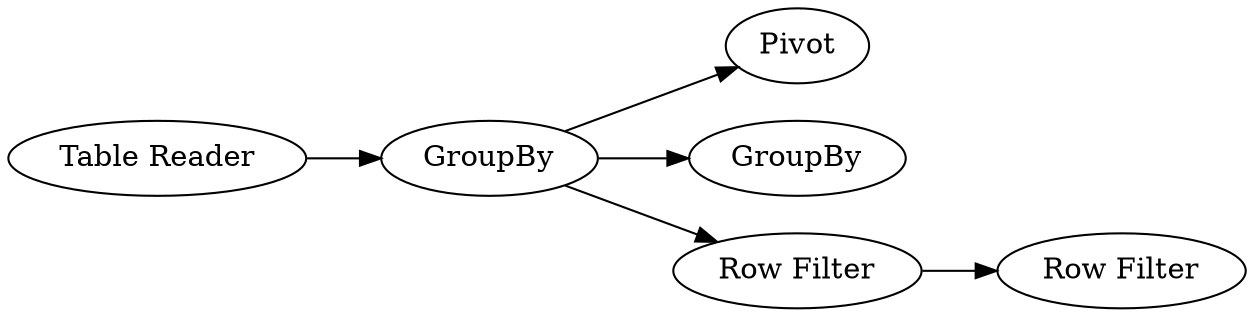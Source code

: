 digraph {
	"-5281198290525868611_2" [label=GroupBy]
	"-5281198290525868611_4" [label=Pivot]
	"-5281198290525868611_1" [label="Table Reader"]
	"-5281198290525868611_3" [label=GroupBy]
	"-5281198290525868611_6" [label="Row Filter"]
	"-5281198290525868611_5" [label="Row Filter"]
	"-5281198290525868611_1" -> "-5281198290525868611_2"
	"-5281198290525868611_2" -> "-5281198290525868611_4"
	"-5281198290525868611_5" -> "-5281198290525868611_6"
	"-5281198290525868611_2" -> "-5281198290525868611_3"
	"-5281198290525868611_2" -> "-5281198290525868611_5"
	rankdir=LR
}
